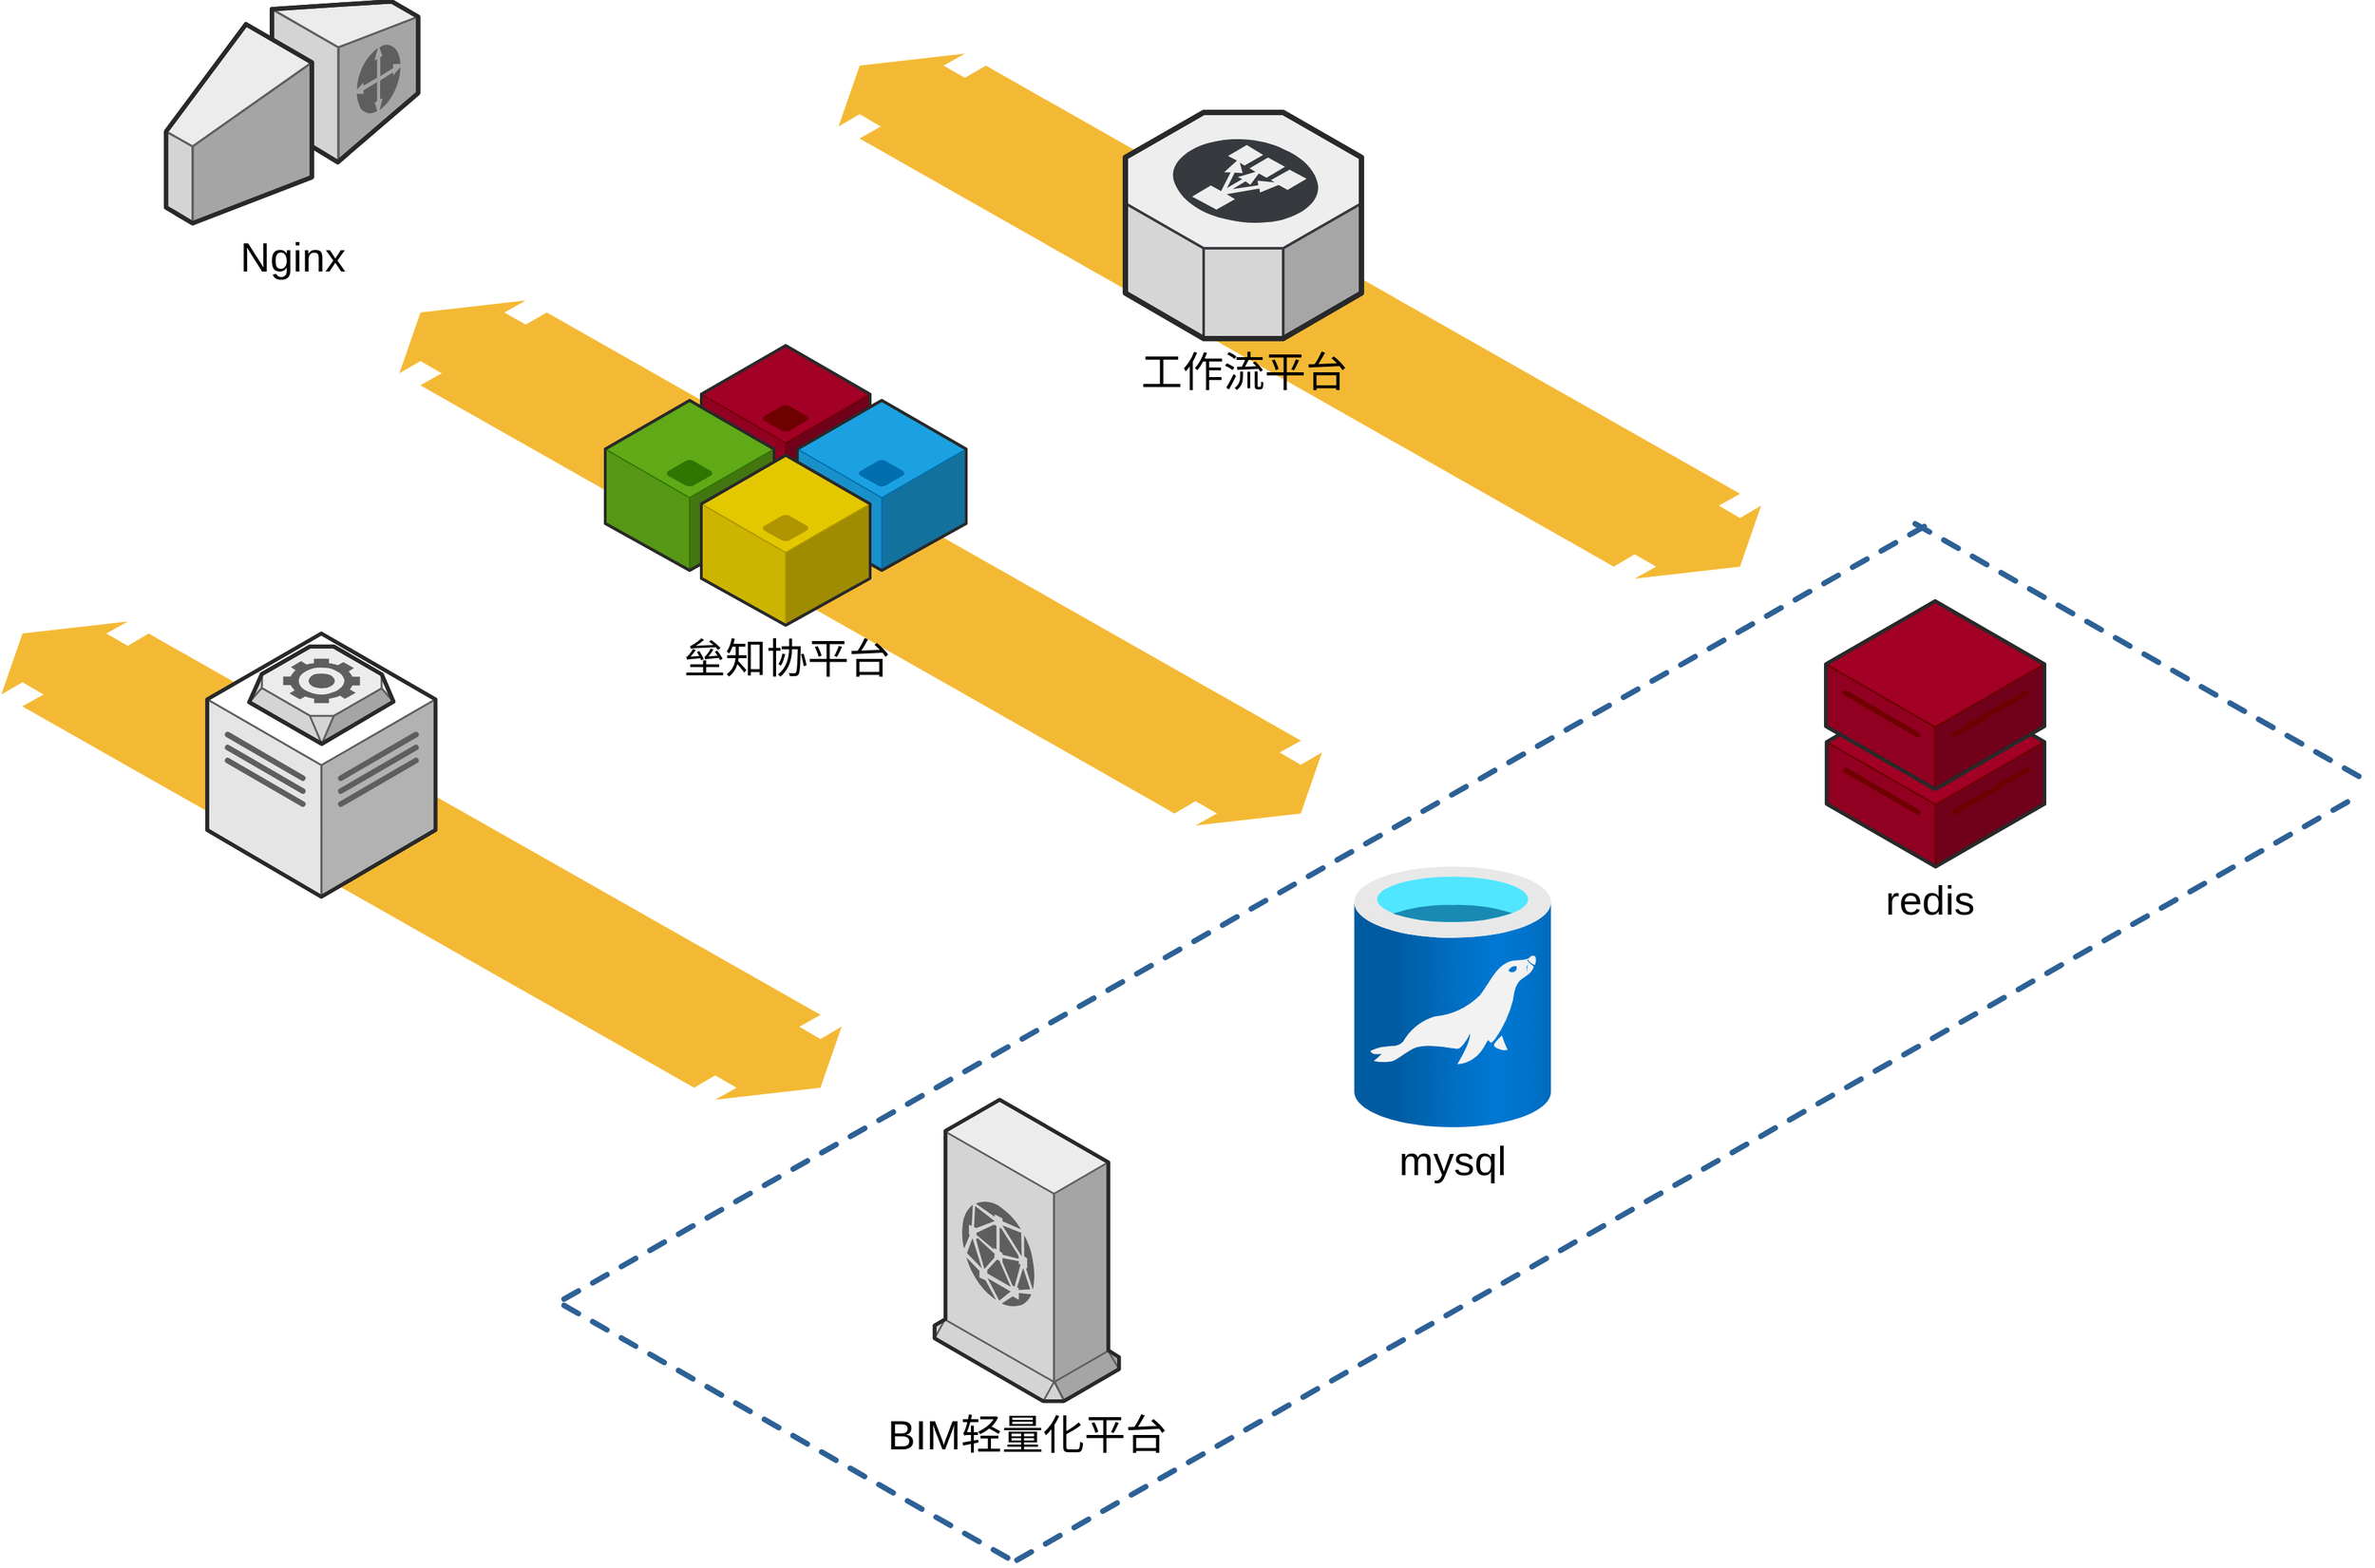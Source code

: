 <mxfile version="14.8.3" type="github">
  <diagram name="Page-1" id="aaaa8250-4180-3840-79b5-4cada1eebb92">
    <mxGraphModel dx="1892" dy="1292" grid="1" gridSize="10" guides="1" tooltips="1" connect="1" arrows="1" fold="1" page="1" pageScale="1" pageWidth="850" pageHeight="1100" background="none" math="0" shadow="0">
      <root>
        <mxCell id="0" />
        <mxCell id="1" parent="0" />
        <mxCell id="JwNSlMBxFUs_ktbdsOI0-28" value="" style="verticalLabelPosition=bottom;html=1;verticalAlign=top;strokeWidth=1;align=center;outlineConnect=0;dashed=0;outlineConnect=0;shape=mxgraph.aws3d.flatDoubleEdge;fillColor=#000000;aspect=fixed;fontSize=30;fontColor=#000000;" vertex="1" parent="1">
          <mxGeometry x="370" y="921.26" width="612.22" height="348.74" as="geometry" />
        </mxCell>
        <mxCell id="JwNSlMBxFUs_ktbdsOI0-27" value="" style="verticalLabelPosition=bottom;html=1;verticalAlign=top;strokeWidth=1;align=center;outlineConnect=0;dashed=0;outlineConnect=0;shape=mxgraph.aws3d.flatDoubleEdge;fillColor=#000000;aspect=fixed;fontSize=30;fontColor=#000000;" vertex="1" parent="1">
          <mxGeometry x="980" y="507.09" width="672.22" height="382.91" as="geometry" />
        </mxCell>
        <mxCell id="JwNSlMBxFUs_ktbdsOI0-26" value="" style="verticalLabelPosition=bottom;html=1;verticalAlign=top;strokeWidth=1;align=center;outlineConnect=0;dashed=0;outlineConnect=0;shape=mxgraph.aws3d.flatDoubleEdge;fillColor=#000000;aspect=fixed;fontSize=30;fontColor=#000000;" vertex="1" parent="1">
          <mxGeometry x="660" y="687.09" width="672.22" height="382.91" as="geometry" />
        </mxCell>
        <mxCell id="JwNSlMBxFUs_ktbdsOI0-16" value="" style="verticalLabelPosition=bottom;html=1;verticalAlign=top;strokeWidth=1;align=center;outlineConnect=0;dashed=0;outlineConnect=0;shape=mxgraph.aws3d.application_server;fillColor=#a20025;strokeColor=#6F0000;aspect=fixed;fontSize=30;fontColor=#ffffff;" vertex="1" parent="1">
          <mxGeometry x="880" y="720" width="123" height="124" as="geometry" />
        </mxCell>
        <mxCell id="JwNSlMBxFUs_ktbdsOI0-17" value="" style="verticalLabelPosition=bottom;html=1;verticalAlign=top;strokeWidth=1;align=center;outlineConnect=0;dashed=0;outlineConnect=0;shape=mxgraph.aws3d.application_server;fillColor=#60a917;strokeColor=#2D7600;aspect=fixed;fontSize=30;fontColor=#ffffff;" vertex="1" parent="1">
          <mxGeometry x="810" y="760" width="123" height="124" as="geometry" />
        </mxCell>
        <mxCell id="JwNSlMBxFUs_ktbdsOI0-18" value="" style="verticalLabelPosition=bottom;html=1;verticalAlign=top;strokeWidth=1;align=center;outlineConnect=0;dashed=0;outlineConnect=0;shape=mxgraph.aws3d.application_server;fillColor=#1ba1e2;strokeColor=#006EAF;aspect=fixed;fontSize=30;fontColor=#ffffff;" vertex="1" parent="1">
          <mxGeometry x="950" y="760" width="123" height="124" as="geometry" />
        </mxCell>
        <mxCell id="JwNSlMBxFUs_ktbdsOI0-19" value="垒知协平台" style="verticalLabelPosition=bottom;html=1;verticalAlign=top;strokeWidth=1;align=center;outlineConnect=0;dashed=0;outlineConnect=0;shape=mxgraph.aws3d.application_server;fillColor=#e3c800;strokeColor=#B09500;aspect=fixed;fontSize=30;fontColor=#000000;" vertex="1" parent="1">
          <mxGeometry x="880" y="800" width="123" height="124" as="geometry" />
        </mxCell>
        <mxCell id="JwNSlMBxFUs_ktbdsOI0-21" value="Nginx" style="verticalLabelPosition=bottom;html=1;verticalAlign=top;strokeWidth=1;align=center;outlineConnect=0;dashed=0;outlineConnect=0;shape=mxgraph.aws3d.customerGateway;fillColor=#ECECEC;strokeColor=#5E5E5E;aspect=fixed;fontSize=30;fontColor=#000000;" vertex="1" parent="1">
          <mxGeometry x="490" y="469" width="183.67" height="161.8" as="geometry" />
        </mxCell>
        <mxCell id="d5ac148becb70bc-9" value="" style="verticalLabelPosition=bottom;html=1;verticalAlign=top;strokeWidth=1;dashed=0;shape=mxgraph.aws3d.dashedArrowlessEdge;aspect=fixed;rounded=1;shadow=0;comic=0;fontFamily=Verdana;fontSize=12;direction=east;" parent="1" vertex="1">
          <mxGeometry x="1764.5" y="850" width="333.44" height="190" as="geometry" />
        </mxCell>
        <mxCell id="d5ac148becb70bc-10" value="" style="verticalLabelPosition=bottom;html=1;verticalAlign=top;strokeWidth=1;dashed=0;shape=mxgraph.aws3d.dashedArrowlessEdge;fillColor=#000000;aspect=fixed;rounded=1;shadow=0;comic=0;fontFamily=Verdana;fontSize=12;fontColor=#000000;flipV=1;direction=east;" parent="1" vertex="1">
          <mxGeometry x="780" y="850" width="994.5" height="565.42" as="geometry" />
        </mxCell>
        <mxCell id="d5ac148becb70bc-12" value="" style="verticalLabelPosition=bottom;html=1;verticalAlign=top;strokeWidth=1;dashed=0;shape=mxgraph.aws3d.dashedArrowlessEdge;aspect=fixed;rounded=1;shadow=0;comic=0;fontFamily=Verdana;fontSize=12;flipV=1;direction=east;" parent="1" vertex="1">
          <mxGeometry x="1110" y="1050" width="974.46" height="555.73" as="geometry" />
        </mxCell>
        <mxCell id="JwNSlMBxFUs_ktbdsOI0-5" value="redis&amp;nbsp;" style="verticalLabelPosition=bottom;html=1;verticalAlign=top;strokeWidth=1;align=center;outlineConnect=0;dashed=0;outlineConnect=0;shape=mxgraph.aws3d.dataServer;strokeColor=#6F0000;aspect=fixed;fontSize=30;fillColor=#a20025;direction=east;" vertex="1" parent="1">
          <mxGeometry x="1700" y="963.26" width="158.67" height="136.74" as="geometry" />
        </mxCell>
        <mxCell id="JwNSlMBxFUs_ktbdsOI0-6" value="" style="verticalLabelPosition=bottom;html=1;verticalAlign=top;strokeWidth=1;align=center;outlineConnect=0;dashed=0;outlineConnect=0;shape=mxgraph.aws3d.dataServer;strokeColor=#6F0000;aspect=fixed;fontSize=30;fontColor=#ffffff;fillColor=#a20025;direction=east;" vertex="1" parent="1">
          <mxGeometry x="1699.4" y="906.37" width="159.27" height="137.26" as="geometry" />
        </mxCell>
        <mxCell id="JwNSlMBxFUs_ktbdsOI0-15" value="mysql" style="html=1;points=[];align=center;image;fontSize=30;image=img/lib/azure2/databases/Azure_Database_MariaDB_Server.svg;fontColor=#000000;strokeColor=#000000;strokeWidth=3;aspect=fixed;direction=east;" vertex="1" parent="1">
          <mxGeometry x="1310" y="1100" width="234.84" height="190" as="geometry" />
        </mxCell>
        <mxCell id="JwNSlMBxFUs_ktbdsOI0-20" value="工作流平台" style="verticalLabelPosition=bottom;html=1;verticalAlign=top;strokeWidth=1;align=center;outlineConnect=0;dashed=0;outlineConnect=0;shape=mxgraph.aws3d.elasticLoadBalancing;aspect=fixed;fontSize=30;fillColor=#eeeeee;strokeColor=#36393d;direction=east;" vertex="1" parent="1">
          <mxGeometry x="1189" y="550" width="172" height="164.84" as="geometry" />
        </mxCell>
        <mxCell id="JwNSlMBxFUs_ktbdsOI0-22" value="" style="verticalLabelPosition=bottom;html=1;verticalAlign=top;strokeWidth=1;align=center;outlineConnect=0;dashed=0;outlineConnect=0;shape=mxgraph.aws3d.dashedArrowlessEdge;fillColor=#000000;aspect=fixed;fontSize=30;fontColor=#000000;" vertex="1" parent="1">
          <mxGeometry x="780" y="1420" width="333.54" height="190" as="geometry" />
        </mxCell>
        <mxCell id="JwNSlMBxFUs_ktbdsOI0-24" value="" style="verticalLabelPosition=bottom;html=1;verticalAlign=top;strokeWidth=1;align=center;outlineConnect=0;dashed=0;outlineConnect=0;shape=mxgraph.aws3d.dataCenter;strokeColor=#5E5E5E;aspect=fixed;fontSize=30;fontColor=#000000;" vertex="1" parent="1">
          <mxGeometry x="520" y="930" width="166.31" height="192" as="geometry" />
        </mxCell>
        <mxCell id="JwNSlMBxFUs_ktbdsOI0-25" value="" style="verticalLabelPosition=bottom;html=1;verticalAlign=top;strokeWidth=1;align=center;outlineConnect=0;dashed=0;outlineConnect=0;shape=mxgraph.aws3d.worker;fillColor=#ECECEC;strokeColor=#5E5E5E;aspect=fixed;fontSize=30;fontColor=#000000;" vertex="1" parent="1">
          <mxGeometry x="550.62" y="939.5" width="105.08" height="71" as="geometry" />
        </mxCell>
        <mxCell id="JwNSlMBxFUs_ktbdsOI0-29" value="BIM轻量化平台" style="verticalLabelPosition=bottom;html=1;verticalAlign=top;strokeWidth=1;align=center;outlineConnect=0;dashed=0;outlineConnect=0;shape=mxgraph.aws3d.cloudfront;fillColor=#ECECEC;strokeColor=#5E5E5E;aspect=fixed;fontSize=30;fontColor=#000000;" vertex="1" parent="1">
          <mxGeometry x="1050" y="1270" width="134.36" height="219.8" as="geometry" />
        </mxCell>
      </root>
    </mxGraphModel>
  </diagram>
</mxfile>
